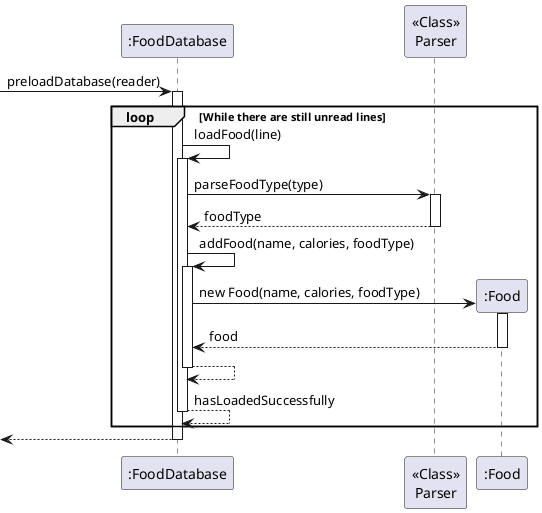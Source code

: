 @startuml
'https://plantuml.com/sequence-diagram

-> ":FoodDatabase": preloadDatabase(reader)
activate ":FoodDatabase"

loop While there are still unread lines
    ":FoodDatabase" -> ":FoodDatabase": loadFood(line)
    activate ":FoodDatabase"

    ":FoodDatabase" -> "<<Class>>\nParser": parseFoodType(type)
    activate "<<Class>>\nParser"
    return foodType

    ":FoodDatabase" -> ":FoodDatabase": addFood(name, calories, foodType)
    activate ":FoodDatabase"
    create ":Food"
    ":FoodDatabase" -> ":Food": new Food(name, calories, foodType)
    activate ":Food"
    return food

    return

return hasLoadedSuccessfully

end

return
@enduml